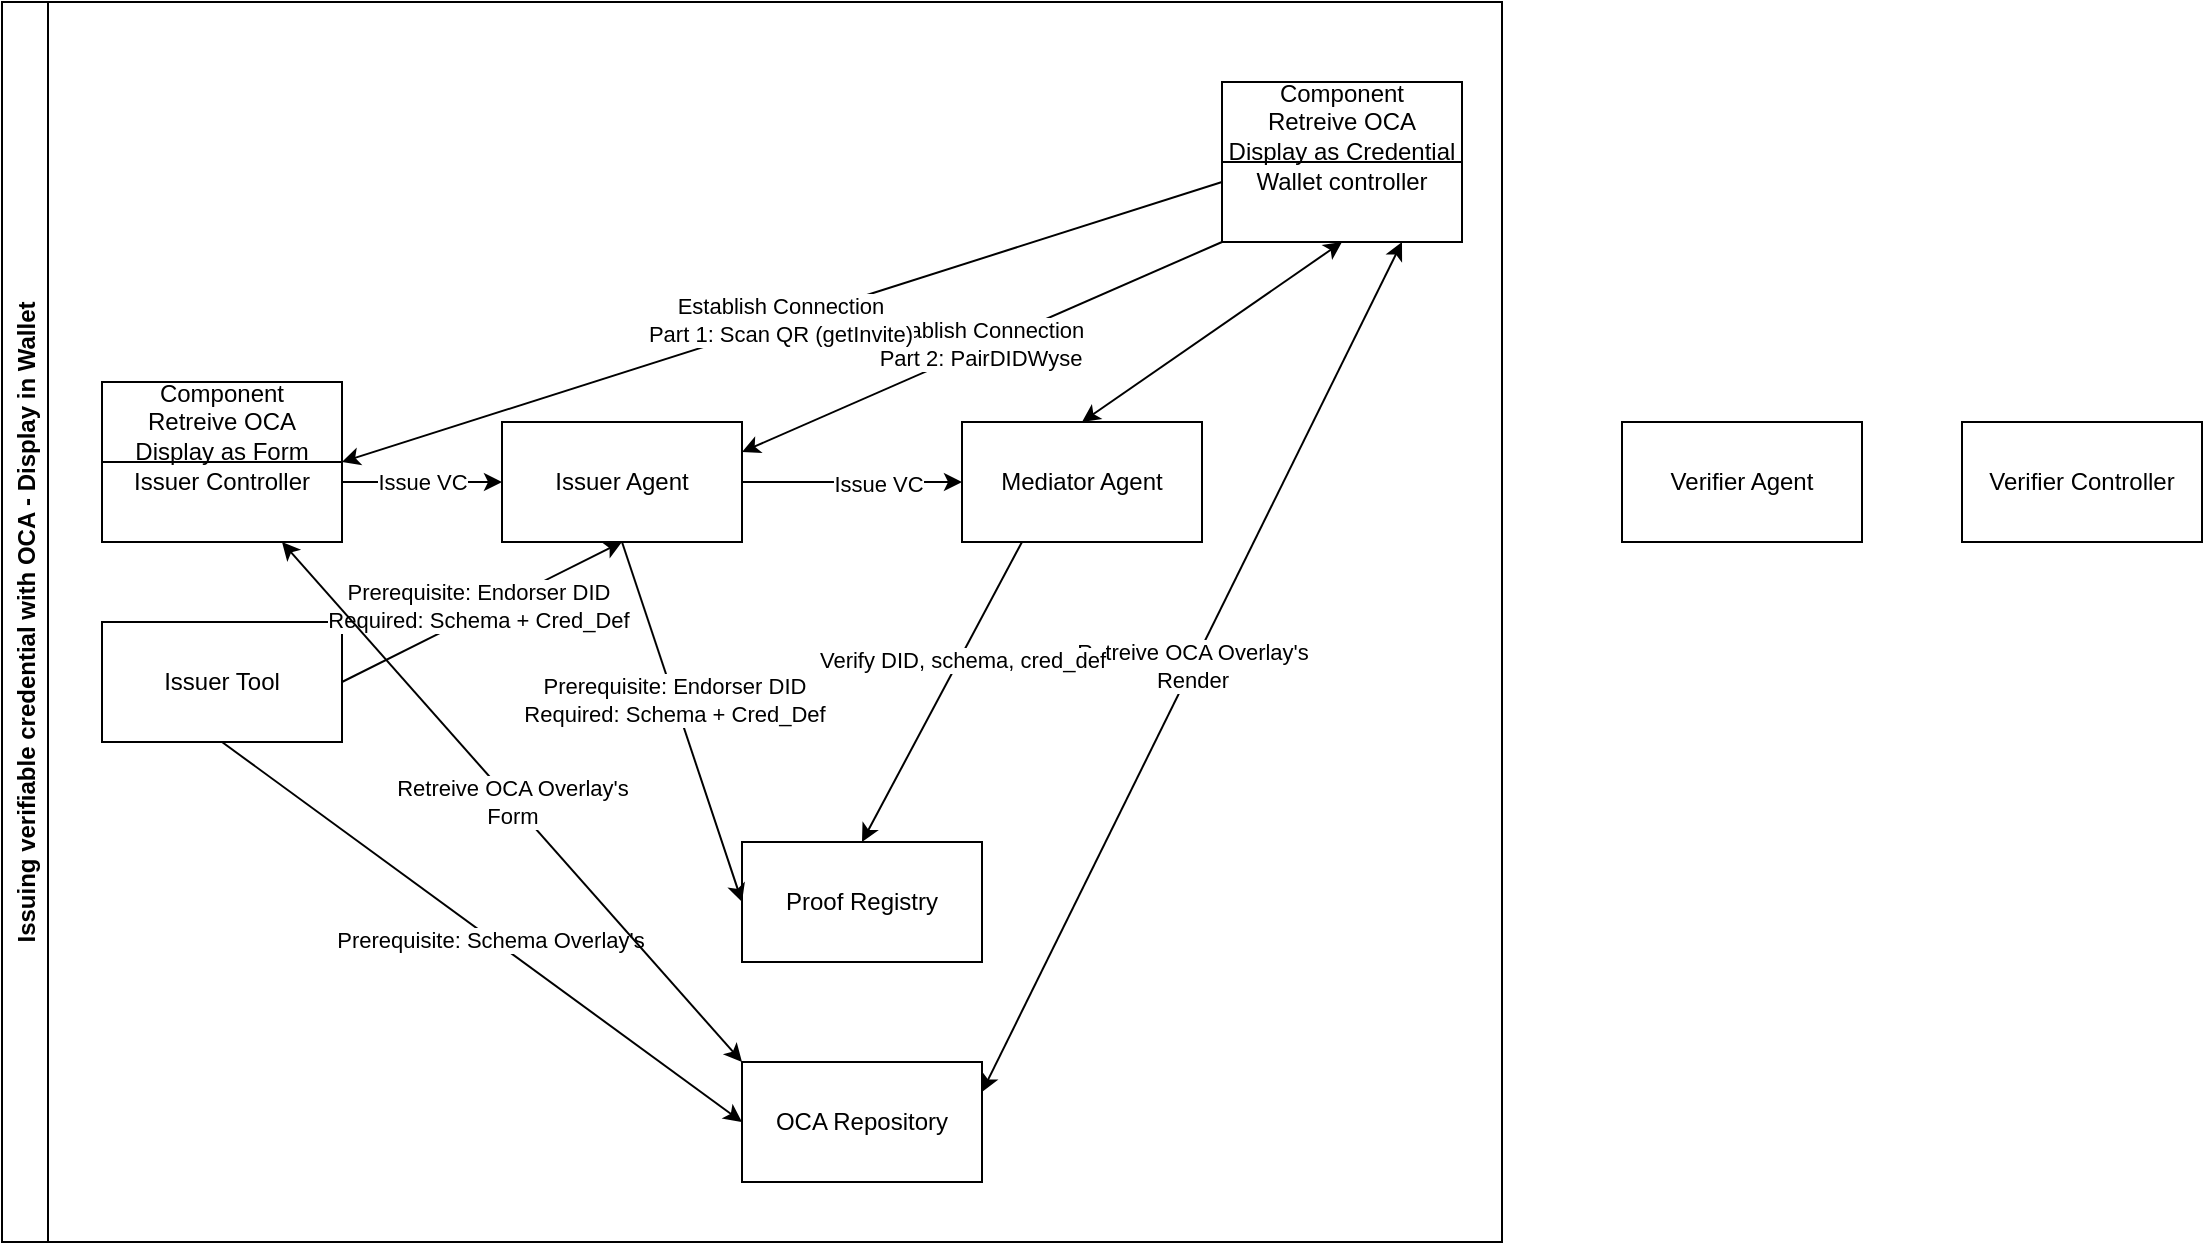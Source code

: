 <mxfile version="16.6.4" type="github">
  <diagram name="Page-1" id="74b105a0-9070-1c63-61bc-23e55f88626e">
    <mxGraphModel dx="1426" dy="745" grid="1" gridSize="10" guides="1" tooltips="1" connect="1" arrows="1" fold="1" page="1" pageScale="1.5" pageWidth="1169" pageHeight="826" background="none" math="0" shadow="0">
      <root>
        <mxCell id="0" style=";html=1;" />
        <mxCell id="1" style=";html=1;" parent="0" />
        <mxCell id="SWv0Pv7niIjmDPIGt94a-15" value="Issue VC" style="edgeStyle=orthogonalEdgeStyle;rounded=0;orthogonalLoop=1;jettySize=auto;html=1;exitX=1;exitY=0.5;exitDx=0;exitDy=0;entryX=0;entryY=0.5;entryDx=0;entryDy=0;" edge="1" parent="1" source="SWv0Pv7niIjmDPIGt94a-1" target="SWv0Pv7niIjmDPIGt94a-2">
          <mxGeometry relative="1" as="geometry" />
        </mxCell>
        <mxCell id="SWv0Pv7niIjmDPIGt94a-1" value="Issuer Controller" style="rounded=0;whiteSpace=wrap;html=1;" vertex="1" parent="1">
          <mxGeometry x="240" y="520" width="120" height="60" as="geometry" />
        </mxCell>
        <mxCell id="SWv0Pv7niIjmDPIGt94a-2" value="Issuer Agent" style="rounded=0;whiteSpace=wrap;html=1;" vertex="1" parent="1">
          <mxGeometry x="440" y="520" width="120" height="60" as="geometry" />
        </mxCell>
        <mxCell id="SWv0Pv7niIjmDPIGt94a-3" value="Proof Registry" style="rounded=0;whiteSpace=wrap;html=1;" vertex="1" parent="1">
          <mxGeometry x="560" y="730" width="120" height="60" as="geometry" />
        </mxCell>
        <mxCell id="SWv0Pv7niIjmDPIGt94a-4" value="" style="endArrow=classic;html=1;rounded=0;exitX=0.5;exitY=1;exitDx=0;exitDy=0;entryX=0;entryY=0.5;entryDx=0;entryDy=0;" edge="1" parent="1" source="SWv0Pv7niIjmDPIGt94a-2" target="SWv0Pv7niIjmDPIGt94a-3">
          <mxGeometry width="50" height="50" relative="1" as="geometry">
            <mxPoint x="640" y="680" as="sourcePoint" />
            <mxPoint x="690" y="630" as="targetPoint" />
          </mxGeometry>
        </mxCell>
        <mxCell id="SWv0Pv7niIjmDPIGt94a-5" value="Prerequisite: Endorser DID&lt;br&gt;Required: Schema + Cred_Def" style="edgeLabel;html=1;align=center;verticalAlign=middle;resizable=0;points=[];" vertex="1" connectable="0" parent="SWv0Pv7niIjmDPIGt94a-4">
          <mxGeometry x="-0.127" y="-1" relative="1" as="geometry">
            <mxPoint as="offset" />
          </mxGeometry>
        </mxCell>
        <mxCell id="SWv0Pv7niIjmDPIGt94a-6" value="OCA Repository" style="rounded=0;whiteSpace=wrap;html=1;" vertex="1" parent="1">
          <mxGeometry x="560" y="840" width="120" height="60" as="geometry" />
        </mxCell>
        <mxCell id="SWv0Pv7niIjmDPIGt94a-7" value="" style="endArrow=classic;html=1;rounded=0;entryX=0;entryY=0.5;entryDx=0;entryDy=0;exitX=0.5;exitY=1;exitDx=0;exitDy=0;" edge="1" parent="1" source="SWv0Pv7niIjmDPIGt94a-8" target="SWv0Pv7niIjmDPIGt94a-6">
          <mxGeometry width="50" height="50" relative="1" as="geometry">
            <mxPoint x="320" y="680" as="sourcePoint" />
            <mxPoint x="690" y="630" as="targetPoint" />
          </mxGeometry>
        </mxCell>
        <mxCell id="SWv0Pv7niIjmDPIGt94a-9" value="Prerequisite: Schema Overlay&#39;s" style="edgeLabel;html=1;align=center;verticalAlign=middle;resizable=0;points=[];" vertex="1" connectable="0" parent="SWv0Pv7niIjmDPIGt94a-7">
          <mxGeometry x="0.03" y="-1" relative="1" as="geometry">
            <mxPoint as="offset" />
          </mxGeometry>
        </mxCell>
        <mxCell id="SWv0Pv7niIjmDPIGt94a-8" value="Issuer Tool" style="rounded=0;whiteSpace=wrap;html=1;" vertex="1" parent="1">
          <mxGeometry x="240" y="620" width="120" height="60" as="geometry" />
        </mxCell>
        <mxCell id="SWv0Pv7niIjmDPIGt94a-10" value="" style="endArrow=classic;html=1;rounded=0;exitX=1;exitY=0.5;exitDx=0;exitDy=0;" edge="1" parent="1" source="SWv0Pv7niIjmDPIGt94a-8">
          <mxGeometry width="50" height="50" relative="1" as="geometry">
            <mxPoint x="640" y="680" as="sourcePoint" />
            <mxPoint x="500" y="580" as="targetPoint" />
          </mxGeometry>
        </mxCell>
        <mxCell id="SWv0Pv7niIjmDPIGt94a-11" value="Prerequisite: Endorser DID&lt;br&gt;Required: Schema + Cred_Def" style="edgeLabel;html=1;align=center;verticalAlign=middle;resizable=0;points=[];" vertex="1" connectable="0" parent="SWv0Pv7niIjmDPIGt94a-10">
          <mxGeometry x="-0.006" y="4" relative="1" as="geometry">
            <mxPoint as="offset" />
          </mxGeometry>
        </mxCell>
        <mxCell id="SWv0Pv7niIjmDPIGt94a-13" value="Retreive OCA Overlay&#39;s&lt;br&gt;Form" style="endArrow=classic;startArrow=classic;html=1;rounded=0;exitX=0.75;exitY=1;exitDx=0;exitDy=0;entryX=0;entryY=0;entryDx=0;entryDy=0;" edge="1" parent="1" source="SWv0Pv7niIjmDPIGt94a-1" target="SWv0Pv7niIjmDPIGt94a-6">
          <mxGeometry width="50" height="50" relative="1" as="geometry">
            <mxPoint x="640" y="670" as="sourcePoint" />
            <mxPoint x="690" y="620" as="targetPoint" />
          </mxGeometry>
        </mxCell>
        <mxCell id="SWv0Pv7niIjmDPIGt94a-14" value="" style="endArrow=classic;html=1;rounded=0;exitX=0;exitY=1;exitDx=0;exitDy=0;entryX=1;entryY=0.25;entryDx=0;entryDy=0;" edge="1" parent="1" source="SWv0Pv7niIjmDPIGt94a-17" target="SWv0Pv7niIjmDPIGt94a-2">
          <mxGeometry width="50" height="50" relative="1" as="geometry">
            <mxPoint x="640" y="670" as="sourcePoint" />
            <mxPoint x="720" y="550" as="targetPoint" />
          </mxGeometry>
        </mxCell>
        <mxCell id="SWv0Pv7niIjmDPIGt94a-19" value="Establish Connection&lt;br&gt;Part 2: PairDIDWyse" style="edgeLabel;html=1;align=center;verticalAlign=middle;resizable=0;points=[];" vertex="1" connectable="0" parent="SWv0Pv7niIjmDPIGt94a-14">
          <mxGeometry x="0.002" y="-2" relative="1" as="geometry">
            <mxPoint as="offset" />
          </mxGeometry>
        </mxCell>
        <mxCell id="SWv0Pv7niIjmDPIGt94a-16" value="Mediator Agent" style="rounded=0;whiteSpace=wrap;html=1;" vertex="1" parent="1">
          <mxGeometry x="670" y="520" width="120" height="60" as="geometry" />
        </mxCell>
        <mxCell id="SWv0Pv7niIjmDPIGt94a-18" value="" style="endArrow=classic;startArrow=classic;html=1;rounded=0;entryX=0.5;entryY=1;entryDx=0;entryDy=0;exitX=0.5;exitY=0;exitDx=0;exitDy=0;" edge="1" parent="1" source="SWv0Pv7niIjmDPIGt94a-16" target="SWv0Pv7niIjmDPIGt94a-17">
          <mxGeometry width="50" height="50" relative="1" as="geometry">
            <mxPoint x="630" y="530" as="sourcePoint" />
            <mxPoint x="680" y="480" as="targetPoint" />
          </mxGeometry>
        </mxCell>
        <mxCell id="SWv0Pv7niIjmDPIGt94a-20" value="" style="endArrow=classic;html=1;rounded=0;exitX=1;exitY=0.5;exitDx=0;exitDy=0;entryX=0;entryY=0.5;entryDx=0;entryDy=0;" edge="1" parent="1" source="SWv0Pv7niIjmDPIGt94a-2" target="SWv0Pv7niIjmDPIGt94a-16">
          <mxGeometry width="50" height="50" relative="1" as="geometry">
            <mxPoint x="600" y="590" as="sourcePoint" />
            <mxPoint x="650" y="540" as="targetPoint" />
          </mxGeometry>
        </mxCell>
        <mxCell id="SWv0Pv7niIjmDPIGt94a-21" value="Issue VC" style="edgeLabel;html=1;align=center;verticalAlign=middle;resizable=0;points=[];" vertex="1" connectable="0" parent="SWv0Pv7niIjmDPIGt94a-20">
          <mxGeometry x="0.225" y="-1" relative="1" as="geometry">
            <mxPoint as="offset" />
          </mxGeometry>
        </mxCell>
        <mxCell id="SWv0Pv7niIjmDPIGt94a-22" value="" style="endArrow=classic;html=1;rounded=0;exitX=0;exitY=0.5;exitDx=0;exitDy=0;entryX=1;entryY=1;entryDx=0;entryDy=0;" edge="1" parent="1" source="SWv0Pv7niIjmDPIGt94a-17" target="SWv0Pv7niIjmDPIGt94a-25">
          <mxGeometry width="50" height="50" relative="1" as="geometry">
            <mxPoint x="730" y="460" as="sourcePoint" />
            <mxPoint x="570" y="545" as="targetPoint" />
          </mxGeometry>
        </mxCell>
        <mxCell id="SWv0Pv7niIjmDPIGt94a-23" value="Establish Connection&lt;br&gt;Part 1: Scan QR (getInvite)" style="edgeLabel;html=1;align=center;verticalAlign=middle;resizable=0;points=[];" vertex="1" connectable="0" parent="SWv0Pv7niIjmDPIGt94a-22">
          <mxGeometry x="0.002" y="-2" relative="1" as="geometry">
            <mxPoint as="offset" />
          </mxGeometry>
        </mxCell>
        <mxCell id="SWv0Pv7niIjmDPIGt94a-24" value="Retreive OCA Overlay&#39;s&lt;br&gt;Render" style="endArrow=classic;startArrow=classic;html=1;rounded=0;exitX=0.75;exitY=1;exitDx=0;exitDy=0;entryX=1;entryY=0.25;entryDx=0;entryDy=0;" edge="1" parent="1" source="SWv0Pv7niIjmDPIGt94a-17" target="SWv0Pv7niIjmDPIGt94a-6">
          <mxGeometry width="50" height="50" relative="1" as="geometry">
            <mxPoint x="340" y="590" as="sourcePoint" />
            <mxPoint x="570" y="850" as="targetPoint" />
          </mxGeometry>
        </mxCell>
        <mxCell id="SWv0Pv7niIjmDPIGt94a-25" value="Component&lt;br&gt;Retreive OCA&lt;br&gt;Display as Form" style="rounded=0;whiteSpace=wrap;html=1;" vertex="1" parent="1">
          <mxGeometry x="240" y="500" width="120" height="40" as="geometry" />
        </mxCell>
        <mxCell id="SWv0Pv7niIjmDPIGt94a-27" value="Issuing verifiable credential with OCA - Display in Wallet" style="swimlane;horizontal=0;" vertex="1" parent="1">
          <mxGeometry x="190" y="310" width="750" height="620" as="geometry" />
        </mxCell>
        <mxCell id="SWv0Pv7niIjmDPIGt94a-17" value="Wallet controller" style="rounded=0;whiteSpace=wrap;html=1;" vertex="1" parent="SWv0Pv7niIjmDPIGt94a-27">
          <mxGeometry x="610" y="60" width="120" height="60" as="geometry" />
        </mxCell>
        <mxCell id="SWv0Pv7niIjmDPIGt94a-26" value="Component&lt;br&gt;Retreive OCA&lt;br&gt;Display as Credential" style="rounded=0;whiteSpace=wrap;html=1;" vertex="1" parent="SWv0Pv7niIjmDPIGt94a-27">
          <mxGeometry x="610" y="40" width="120" height="40" as="geometry" />
        </mxCell>
        <mxCell id="SWv0Pv7niIjmDPIGt94a-28" value="Verifier Agent" style="rounded=0;whiteSpace=wrap;html=1;" vertex="1" parent="1">
          <mxGeometry x="1000" y="520" width="120" height="60" as="geometry" />
        </mxCell>
        <mxCell id="SWv0Pv7niIjmDPIGt94a-29" value="Verifier Controller" style="rounded=0;whiteSpace=wrap;html=1;" vertex="1" parent="1">
          <mxGeometry x="1170" y="520" width="120" height="60" as="geometry" />
        </mxCell>
        <mxCell id="SWv0Pv7niIjmDPIGt94a-30" value="" style="endArrow=classic;html=1;rounded=0;exitX=0.25;exitY=1;exitDx=0;exitDy=0;entryX=0.5;entryY=0;entryDx=0;entryDy=0;" edge="1" parent="1" source="SWv0Pv7niIjmDPIGt94a-16" target="SWv0Pv7niIjmDPIGt94a-3">
          <mxGeometry width="50" height="50" relative="1" as="geometry">
            <mxPoint x="660" y="700" as="sourcePoint" />
            <mxPoint x="710" y="650" as="targetPoint" />
          </mxGeometry>
        </mxCell>
        <mxCell id="SWv0Pv7niIjmDPIGt94a-31" value="Verify DID, schema, cred_def" style="edgeLabel;html=1;align=center;verticalAlign=middle;resizable=0;points=[];" vertex="1" connectable="0" parent="SWv0Pv7niIjmDPIGt94a-30">
          <mxGeometry x="-0.216" relative="1" as="geometry">
            <mxPoint x="1" as="offset" />
          </mxGeometry>
        </mxCell>
      </root>
    </mxGraphModel>
  </diagram>
</mxfile>
